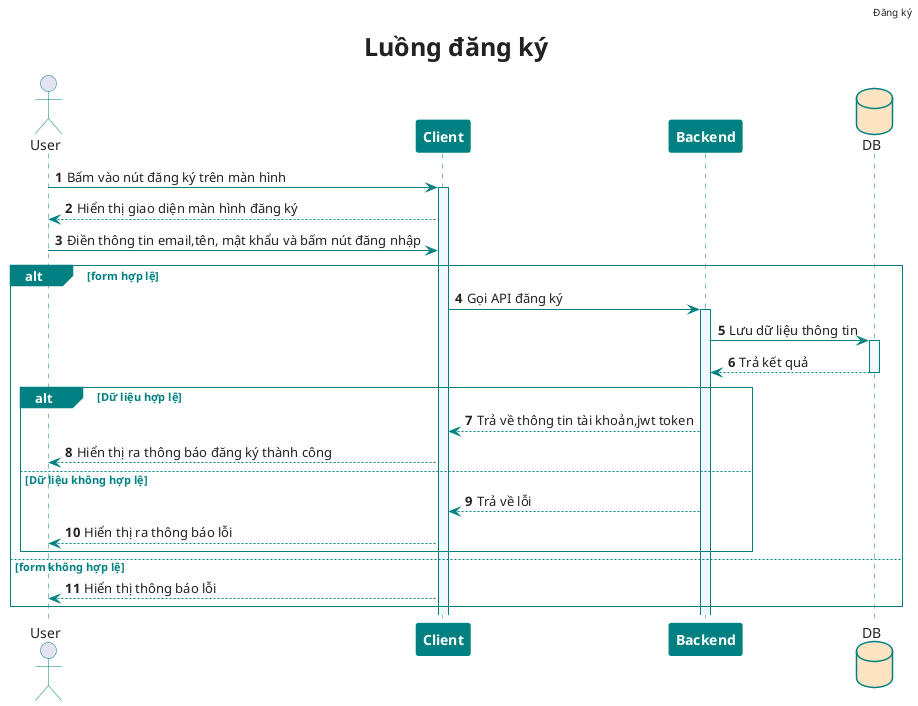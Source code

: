 @startuml
skinparam shadowing false
skinparam responseMessageBelowArrow false
skinparam DefaultFontColor #222
skinparam TitleFontSize 25
skinparam NoteBorderColor #teal
skinparam NoteBackgroundColor #powderblue
skinparam NoteFontColor #444
skinparam DatabaseBorderColor #teal
skinparam DatabaseBackgroundColor #bisque

skinparam sequence {
  ParticipantBorderThickness 1
  ParticipantBorderColor #teal
  ParticipantBackgroundColor #teal
  ParticipantFontColor #white
  ParticipantFontSize 14
  ParticipantFontStyle bold
  LifeLineBorderColor #teal
  LifeLineBackgroundColor #aliceblue
  ArrowColor #teal
  ActorBorderColor #teal
  GroupBorderThickness 1
  GroupBorderColor #teal
  GroupHeaderFontColor #white
  GroupBackgroundColor #teal
  GroupFontColor #teal
}

header Đăng ký
title Luồng đăng ký
autonumber

actor "User" as user
participant "Client" as client
participant "Backend" as be
database DB


user -> client++: Bấm vào nút đăng ký trên màn hình
client --> user: Hiển thị giao diện màn hình đăng ký
user -> client: Điền thông tin email,tên, mật khẩu và bấm nút đăng nhập
alt form hợp lệ
client ->be++: Gọi API đăng ký
be -> DB++: Lưu dữ liệu thông tin
DB --> be: Trả kết quả
DB--
alt Dữ liệu hợp lệ
be --> client: Trả về thông tin tài khoản,jwt token
client --> user: Hiển thị ra thông báo đăng ký thành công
else Dữ liệu không hợp lệ
be --> client: Trả về lỗi
client --> user: Hiển thị ra thông báo lỗi
end
else form không hợp lệ
client --> user: Hiển thị thông báo lỗi
end

@enduml